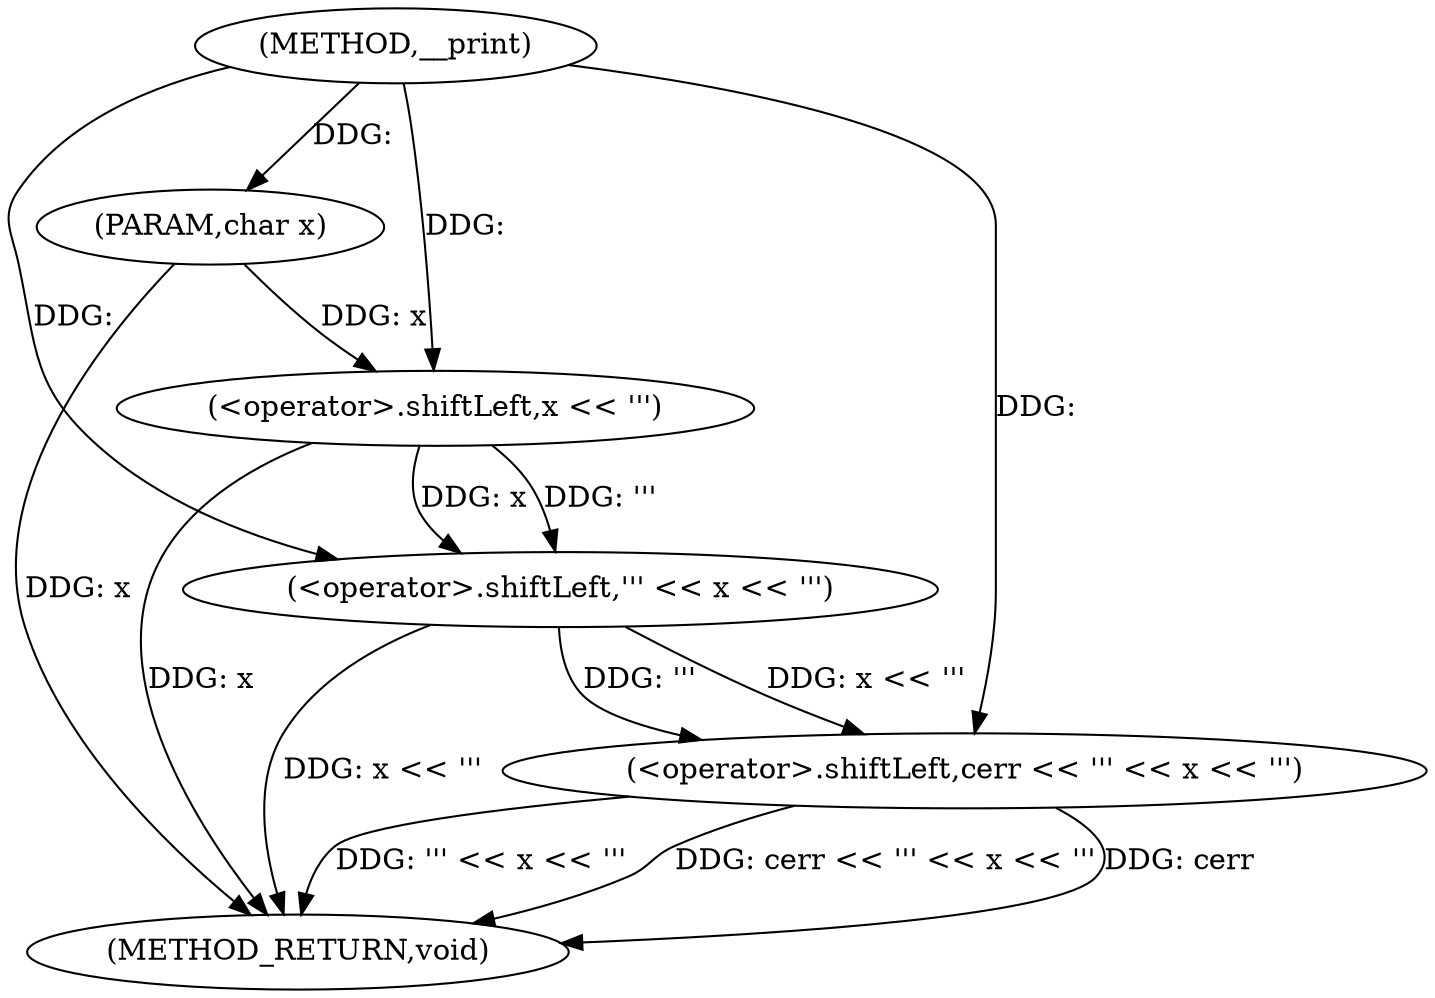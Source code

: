 digraph "__print" {  
"1000157" [label = "(METHOD,__print)" ]
"1000167" [label = "(METHOD_RETURN,void)" ]
"1000158" [label = "(PARAM,char x)" ]
"1000160" [label = "(<operator>.shiftLeft,cerr << '\'' << x << '\'')" ]
"1000162" [label = "(<operator>.shiftLeft,'\'' << x << '\'')" ]
"1000164" [label = "(<operator>.shiftLeft,x << '\'')" ]
  "1000158" -> "1000167"  [ label = "DDG: x"] 
  "1000164" -> "1000167"  [ label = "DDG: x"] 
  "1000162" -> "1000167"  [ label = "DDG: x << '\''"] 
  "1000160" -> "1000167"  [ label = "DDG: '\'' << x << '\''"] 
  "1000160" -> "1000167"  [ label = "DDG: cerr << '\'' << x << '\''"] 
  "1000160" -> "1000167"  [ label = "DDG: cerr"] 
  "1000157" -> "1000158"  [ label = "DDG: "] 
  "1000157" -> "1000160"  [ label = "DDG: "] 
  "1000162" -> "1000160"  [ label = "DDG: '\''"] 
  "1000162" -> "1000160"  [ label = "DDG: x << '\''"] 
  "1000157" -> "1000162"  [ label = "DDG: "] 
  "1000164" -> "1000162"  [ label = "DDG: x"] 
  "1000164" -> "1000162"  [ label = "DDG: '\''"] 
  "1000158" -> "1000164"  [ label = "DDG: x"] 
  "1000157" -> "1000164"  [ label = "DDG: "] 
}
